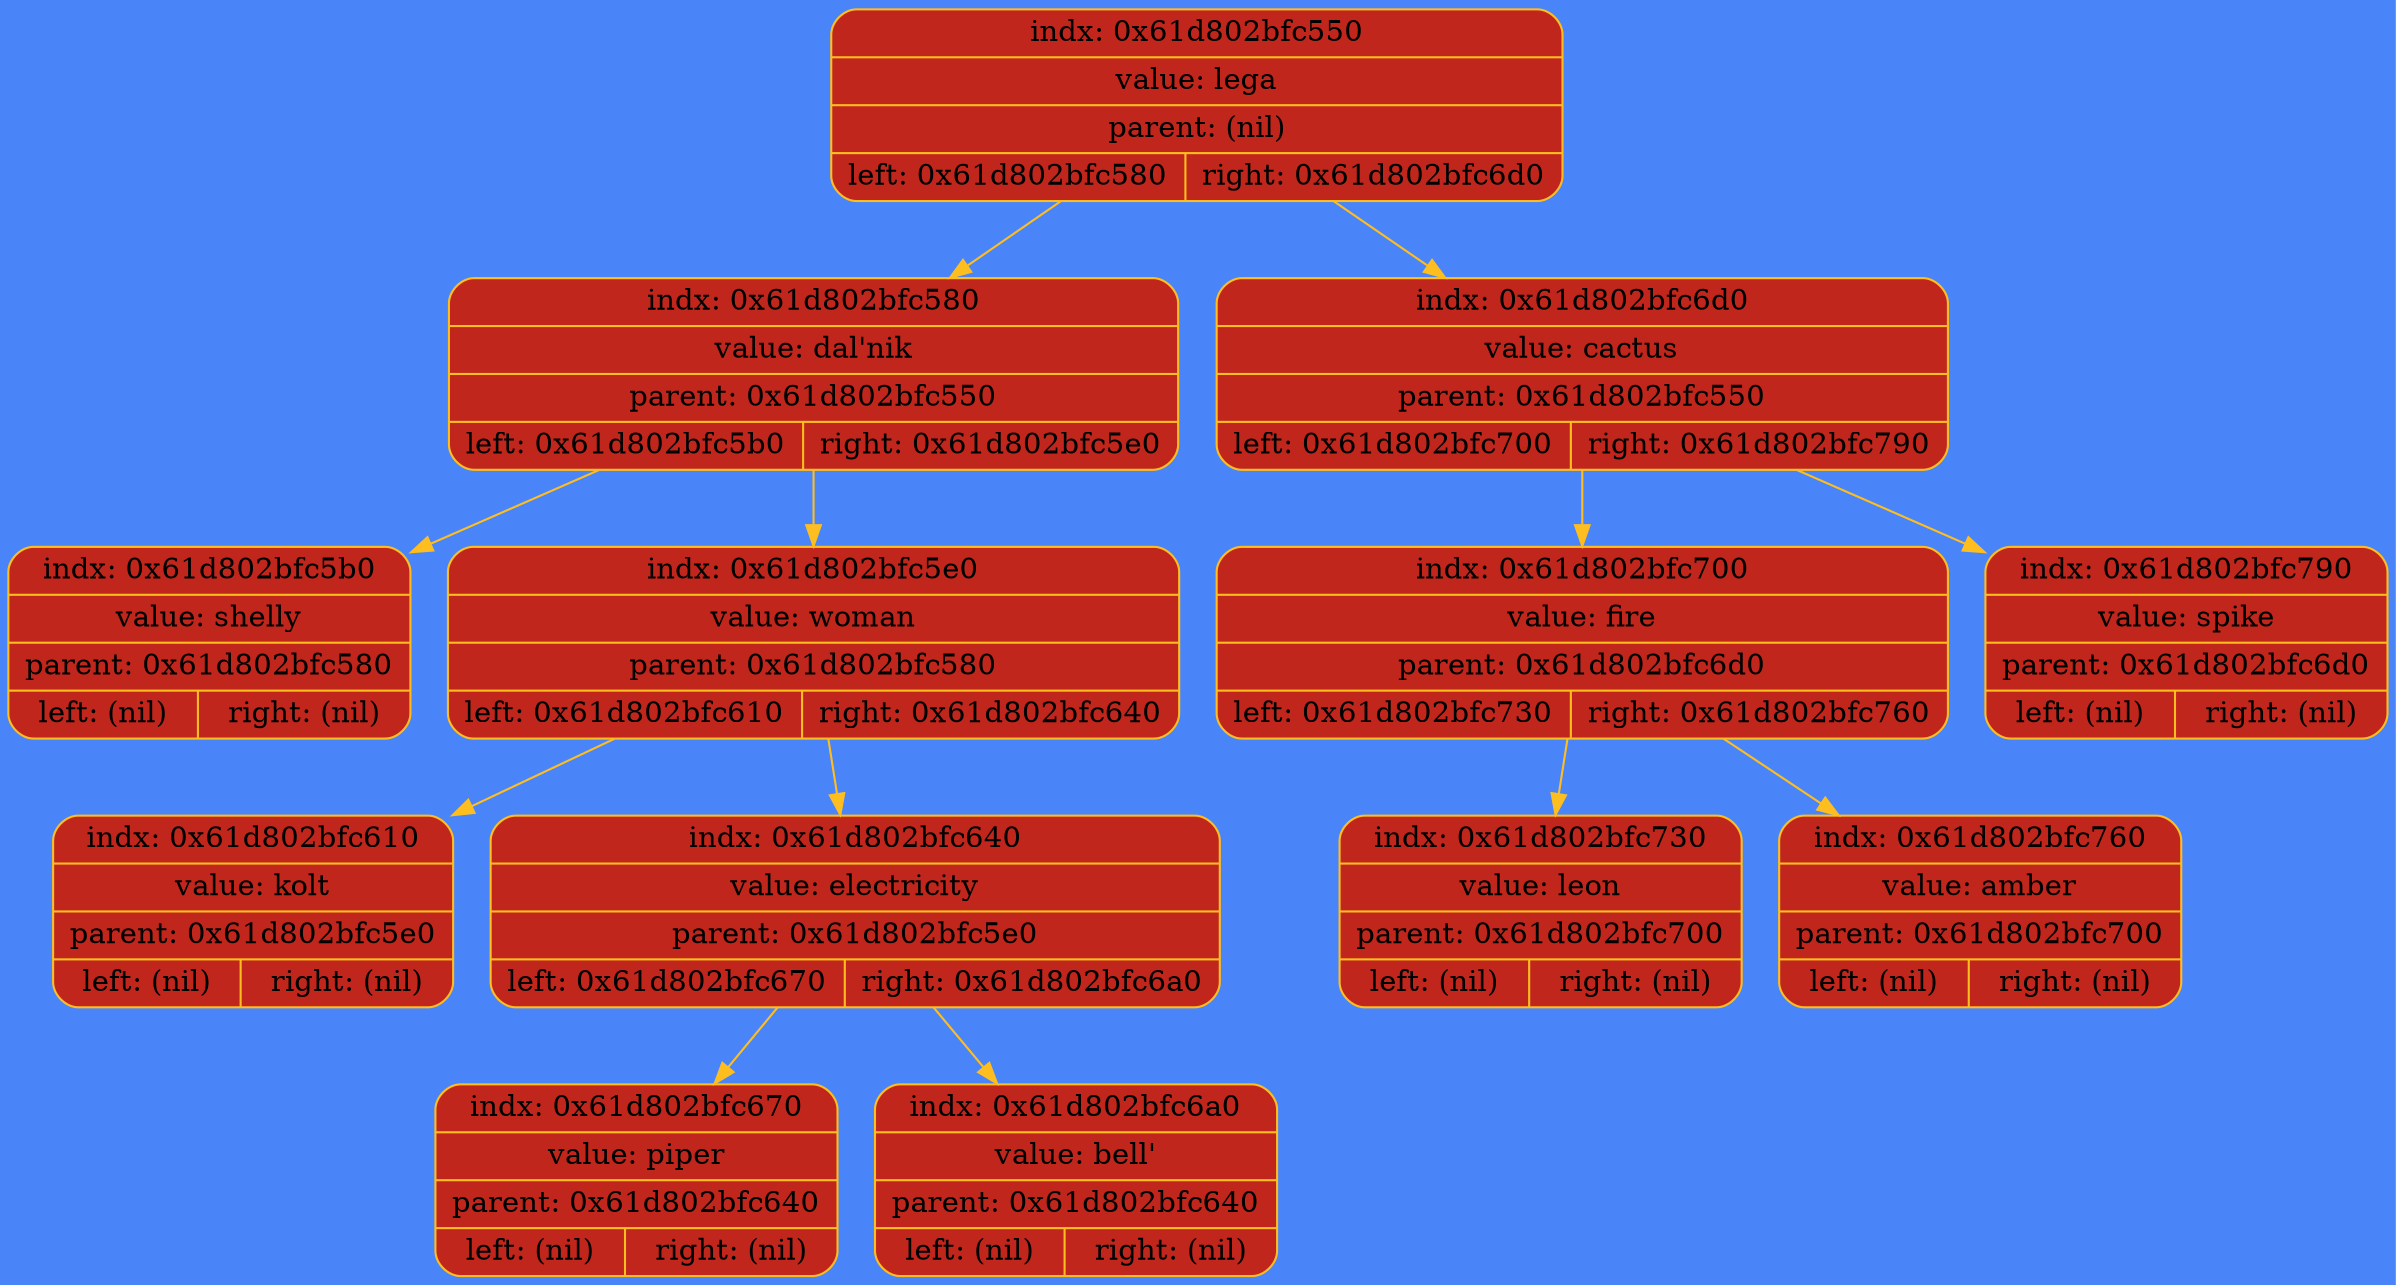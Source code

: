 digraph Tree {
	rankdir = TB;
	node [shape = record];
	edge [color = "#FFBE20"];
	bgcolor = "#4984F9";
	node0x61d802bfc550 [color = "#FFBE20", shape = Mrecord, style = filled, fillcolor = "#C0261C", label = "{indx: 0x61d802bfc550 | value: lega | parent: (nil) | { left: 0x61d802bfc580 | right: 0x61d802bfc6d0}}"];
		node0x61d802bfc550 -> node0x61d802bfc580
	node0x61d802bfc580 [color = "#FFBE20", shape = Mrecord, style = filled, fillcolor = "#C0261C", label = "{indx: 0x61d802bfc580 | value: dal'nik | parent: 0x61d802bfc550 | { left: 0x61d802bfc5b0 | right: 0x61d802bfc5e0}}"];
		node0x61d802bfc580 -> node0x61d802bfc5b0
	node0x61d802bfc5b0 [color = "#FFBE20", shape = Mrecord, style = filled, fillcolor = "#C0261C", label = "{indx: 0x61d802bfc5b0 | value: shelly | parent: 0x61d802bfc580 | { left: (nil) | right: (nil)}}"];
		node0x61d802bfc580 -> node0x61d802bfc5e0
	node0x61d802bfc5e0 [color = "#FFBE20", shape = Mrecord, style = filled, fillcolor = "#C0261C", label = "{indx: 0x61d802bfc5e0 | value: woman | parent: 0x61d802bfc580 | { left: 0x61d802bfc610 | right: 0x61d802bfc640}}"];
		node0x61d802bfc5e0 -> node0x61d802bfc610
	node0x61d802bfc610 [color = "#FFBE20", shape = Mrecord, style = filled, fillcolor = "#C0261C", label = "{indx: 0x61d802bfc610 | value: kolt | parent: 0x61d802bfc5e0 | { left: (nil) | right: (nil)}}"];
		node0x61d802bfc5e0 -> node0x61d802bfc640
	node0x61d802bfc640 [color = "#FFBE20", shape = Mrecord, style = filled, fillcolor = "#C0261C", label = "{indx: 0x61d802bfc640 | value: electricity | parent: 0x61d802bfc5e0 | { left: 0x61d802bfc670 | right: 0x61d802bfc6a0}}"];
		node0x61d802bfc640 -> node0x61d802bfc670
	node0x61d802bfc670 [color = "#FFBE20", shape = Mrecord, style = filled, fillcolor = "#C0261C", label = "{indx: 0x61d802bfc670 | value: piper | parent: 0x61d802bfc640 | { left: (nil) | right: (nil)}}"];
		node0x61d802bfc640 -> node0x61d802bfc6a0
	node0x61d802bfc6a0 [color = "#FFBE20", shape = Mrecord, style = filled, fillcolor = "#C0261C", label = "{indx: 0x61d802bfc6a0 | value: bell' | parent: 0x61d802bfc640 | { left: (nil) | right: (nil)}}"];
		node0x61d802bfc550 -> node0x61d802bfc6d0
	node0x61d802bfc6d0 [color = "#FFBE20", shape = Mrecord, style = filled, fillcolor = "#C0261C", label = "{indx: 0x61d802bfc6d0 | value: cactus | parent: 0x61d802bfc550 | { left: 0x61d802bfc700 | right: 0x61d802bfc790}}"];
		node0x61d802bfc6d0 -> node0x61d802bfc700
	node0x61d802bfc700 [color = "#FFBE20", shape = Mrecord, style = filled, fillcolor = "#C0261C", label = "{indx: 0x61d802bfc700 | value: fire | parent: 0x61d802bfc6d0 | { left: 0x61d802bfc730 | right: 0x61d802bfc760}}"];
		node0x61d802bfc700 -> node0x61d802bfc730
	node0x61d802bfc730 [color = "#FFBE20", shape = Mrecord, style = filled, fillcolor = "#C0261C", label = "{indx: 0x61d802bfc730 | value: leon | parent: 0x61d802bfc700 | { left: (nil) | right: (nil)}}"];
		node0x61d802bfc700 -> node0x61d802bfc760
	node0x61d802bfc760 [color = "#FFBE20", shape = Mrecord, style = filled, fillcolor = "#C0261C", label = "{indx: 0x61d802bfc760 | value: amber | parent: 0x61d802bfc700 | { left: (nil) | right: (nil)}}"];
		node0x61d802bfc6d0 -> node0x61d802bfc790
	node0x61d802bfc790 [color = "#FFBE20", shape = Mrecord, style = filled, fillcolor = "#C0261C", label = "{indx: 0x61d802bfc790 | value: spike | parent: 0x61d802bfc6d0 | { left: (nil) | right: (nil)}}"];
}
